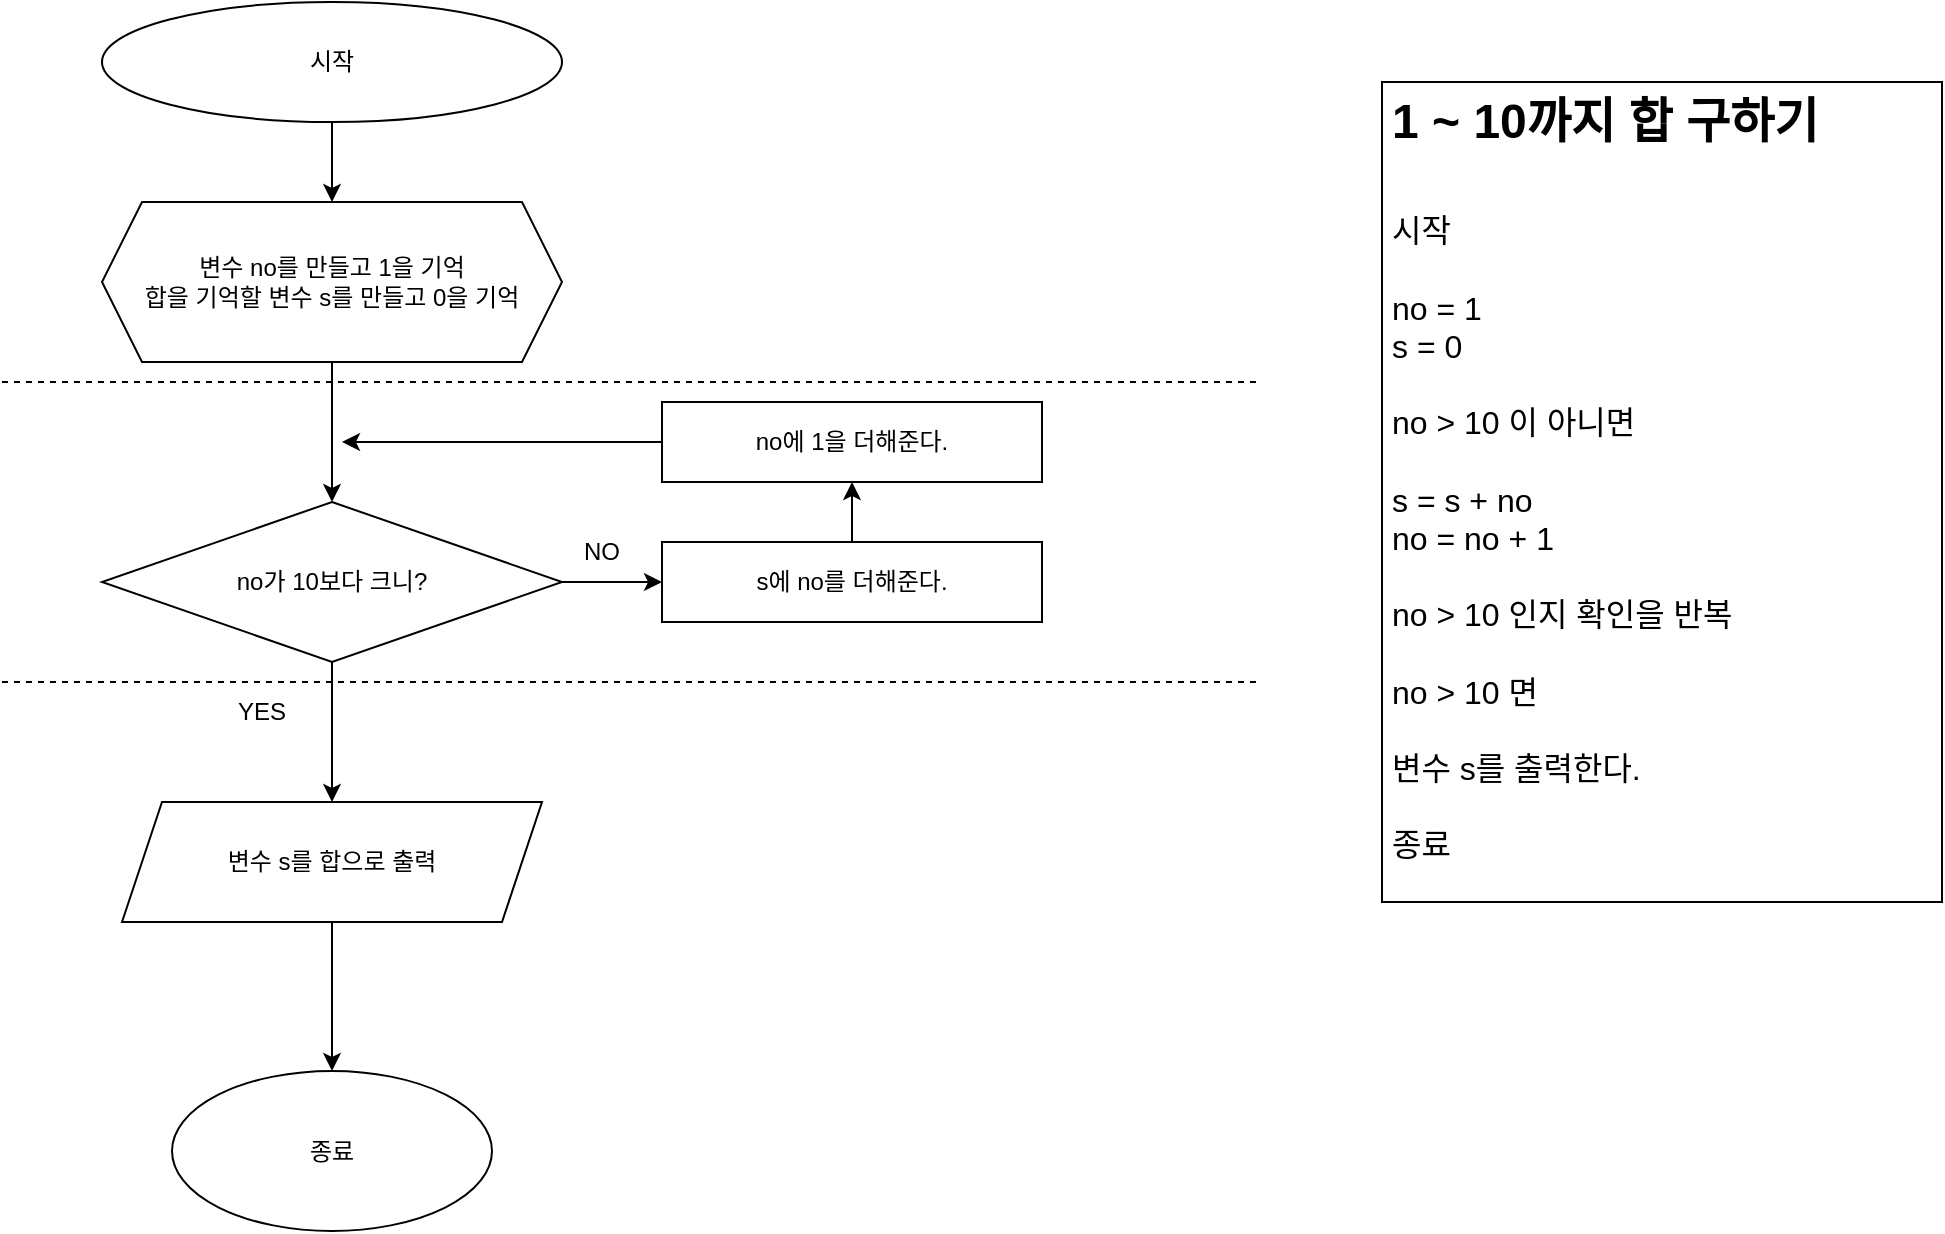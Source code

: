 <mxfile version="23.0.2" type="device">
  <diagram id="C5RBs43oDa-KdzZeNtuy" name="Page-1">
    <mxGraphModel dx="678" dy="680" grid="1" gridSize="10" guides="1" tooltips="1" connect="1" arrows="1" fold="1" page="1" pageScale="1" pageWidth="827" pageHeight="1169" math="0" shadow="0">
      <root>
        <mxCell id="WIyWlLk6GJQsqaUBKTNV-0" />
        <mxCell id="WIyWlLk6GJQsqaUBKTNV-1" parent="WIyWlLk6GJQsqaUBKTNV-0" />
        <mxCell id="ehCLdnLUwjC1sSDMOlQH-0" value="시작" style="ellipse;whiteSpace=wrap;html=1;" vertex="1" parent="WIyWlLk6GJQsqaUBKTNV-1">
          <mxGeometry x="110" y="50" width="230" height="60" as="geometry" />
        </mxCell>
        <mxCell id="ehCLdnLUwjC1sSDMOlQH-1" value="종료" style="ellipse;whiteSpace=wrap;html=1;" vertex="1" parent="WIyWlLk6GJQsqaUBKTNV-1">
          <mxGeometry x="145" y="584.5" width="160" height="80" as="geometry" />
        </mxCell>
        <mxCell id="ehCLdnLUwjC1sSDMOlQH-2" value="변수 no를 만들고 1을 기억&lt;br&gt;합을 기억할 변수 s를 만들고 0을 기억" style="shape=hexagon;perimeter=hexagonPerimeter2;whiteSpace=wrap;html=1;fixedSize=1;" vertex="1" parent="WIyWlLk6GJQsqaUBKTNV-1">
          <mxGeometry x="110" y="150" width="230" height="80" as="geometry" />
        </mxCell>
        <mxCell id="ehCLdnLUwjC1sSDMOlQH-3" value="" style="endArrow=classic;html=1;rounded=0;exitX=0.5;exitY=1;exitDx=0;exitDy=0;entryX=0.5;entryY=0;entryDx=0;entryDy=0;" edge="1" parent="WIyWlLk6GJQsqaUBKTNV-1" source="ehCLdnLUwjC1sSDMOlQH-0" target="ehCLdnLUwjC1sSDMOlQH-2">
          <mxGeometry width="50" height="50" relative="1" as="geometry">
            <mxPoint x="210" y="390" as="sourcePoint" />
            <mxPoint x="260" y="340" as="targetPoint" />
          </mxGeometry>
        </mxCell>
        <mxCell id="ehCLdnLUwjC1sSDMOlQH-4" value="no가 10보다 크니?" style="rhombus;whiteSpace=wrap;html=1;" vertex="1" parent="WIyWlLk6GJQsqaUBKTNV-1">
          <mxGeometry x="110" y="300" width="230" height="80" as="geometry" />
        </mxCell>
        <mxCell id="ehCLdnLUwjC1sSDMOlQH-5" value="" style="endArrow=classic;html=1;rounded=0;exitX=0.5;exitY=1;exitDx=0;exitDy=0;entryX=0.5;entryY=0;entryDx=0;entryDy=0;" edge="1" parent="WIyWlLk6GJQsqaUBKTNV-1" source="ehCLdnLUwjC1sSDMOlQH-2" target="ehCLdnLUwjC1sSDMOlQH-4">
          <mxGeometry width="50" height="50" relative="1" as="geometry">
            <mxPoint x="210" y="420" as="sourcePoint" />
            <mxPoint x="260" y="370" as="targetPoint" />
          </mxGeometry>
        </mxCell>
        <mxCell id="ehCLdnLUwjC1sSDMOlQH-6" value="" style="endArrow=classic;html=1;rounded=0;exitX=0.5;exitY=1;exitDx=0;exitDy=0;" edge="1" parent="WIyWlLk6GJQsqaUBKTNV-1" source="ehCLdnLUwjC1sSDMOlQH-4" target="ehCLdnLUwjC1sSDMOlQH-7">
          <mxGeometry width="50" height="50" relative="1" as="geometry">
            <mxPoint x="210" y="520" as="sourcePoint" />
            <mxPoint x="230" y="450" as="targetPoint" />
          </mxGeometry>
        </mxCell>
        <mxCell id="ehCLdnLUwjC1sSDMOlQH-7" value="변수 s를 합으로 출력" style="shape=parallelogram;perimeter=parallelogramPerimeter;whiteSpace=wrap;html=1;fixedSize=1;" vertex="1" parent="WIyWlLk6GJQsqaUBKTNV-1">
          <mxGeometry x="120" y="450" width="210" height="60" as="geometry" />
        </mxCell>
        <mxCell id="ehCLdnLUwjC1sSDMOlQH-8" value="" style="endArrow=classic;html=1;rounded=0;exitX=0.5;exitY=1;exitDx=0;exitDy=0;entryX=0.5;entryY=0;entryDx=0;entryDy=0;" edge="1" parent="WIyWlLk6GJQsqaUBKTNV-1" source="ehCLdnLUwjC1sSDMOlQH-7" target="ehCLdnLUwjC1sSDMOlQH-1">
          <mxGeometry width="50" height="50" relative="1" as="geometry">
            <mxPoint x="210" y="520" as="sourcePoint" />
            <mxPoint x="230" y="640" as="targetPoint" />
          </mxGeometry>
        </mxCell>
        <mxCell id="ehCLdnLUwjC1sSDMOlQH-9" value="YES" style="text;html=1;strokeColor=none;fillColor=none;align=center;verticalAlign=middle;whiteSpace=wrap;rounded=0;" vertex="1" parent="WIyWlLk6GJQsqaUBKTNV-1">
          <mxGeometry x="160" y="390" width="60" height="30" as="geometry" />
        </mxCell>
        <mxCell id="ehCLdnLUwjC1sSDMOlQH-10" value="" style="endArrow=classic;html=1;rounded=0;exitX=1;exitY=0.5;exitDx=0;exitDy=0;" edge="1" parent="WIyWlLk6GJQsqaUBKTNV-1" source="ehCLdnLUwjC1sSDMOlQH-4" target="ehCLdnLUwjC1sSDMOlQH-11">
          <mxGeometry width="50" height="50" relative="1" as="geometry">
            <mxPoint x="210" y="520" as="sourcePoint" />
            <mxPoint x="380" y="340" as="targetPoint" />
          </mxGeometry>
        </mxCell>
        <mxCell id="ehCLdnLUwjC1sSDMOlQH-11" value="s에 no를 더해준다." style="rounded=0;whiteSpace=wrap;html=1;" vertex="1" parent="WIyWlLk6GJQsqaUBKTNV-1">
          <mxGeometry x="390" y="320" width="190" height="40" as="geometry" />
        </mxCell>
        <mxCell id="ehCLdnLUwjC1sSDMOlQH-12" value="no에 1을 더해준다." style="rounded=0;whiteSpace=wrap;html=1;" vertex="1" parent="WIyWlLk6GJQsqaUBKTNV-1">
          <mxGeometry x="390" y="250" width="190" height="40" as="geometry" />
        </mxCell>
        <mxCell id="ehCLdnLUwjC1sSDMOlQH-13" value="" style="endArrow=classic;html=1;rounded=0;exitX=0.5;exitY=0;exitDx=0;exitDy=0;entryX=0.5;entryY=1;entryDx=0;entryDy=0;" edge="1" parent="WIyWlLk6GJQsqaUBKTNV-1" source="ehCLdnLUwjC1sSDMOlQH-11" target="ehCLdnLUwjC1sSDMOlQH-12">
          <mxGeometry width="50" height="50" relative="1" as="geometry">
            <mxPoint x="330" y="520" as="sourcePoint" />
            <mxPoint x="380" y="470" as="targetPoint" />
          </mxGeometry>
        </mxCell>
        <mxCell id="ehCLdnLUwjC1sSDMOlQH-14" value="" style="endArrow=classic;html=1;rounded=0;exitX=0;exitY=0.5;exitDx=0;exitDy=0;" edge="1" parent="WIyWlLk6GJQsqaUBKTNV-1" source="ehCLdnLUwjC1sSDMOlQH-12">
          <mxGeometry width="50" height="50" relative="1" as="geometry">
            <mxPoint x="330" y="520" as="sourcePoint" />
            <mxPoint x="230" y="270" as="targetPoint" />
          </mxGeometry>
        </mxCell>
        <mxCell id="ehCLdnLUwjC1sSDMOlQH-15" value="NO" style="text;html=1;strokeColor=none;fillColor=none;align=center;verticalAlign=middle;whiteSpace=wrap;rounded=0;" vertex="1" parent="WIyWlLk6GJQsqaUBKTNV-1">
          <mxGeometry x="330" y="310" width="60" height="30" as="geometry" />
        </mxCell>
        <mxCell id="ehCLdnLUwjC1sSDMOlQH-16" value="" style="endArrow=none;dashed=1;html=1;rounded=0;" edge="1" parent="WIyWlLk6GJQsqaUBKTNV-1">
          <mxGeometry width="50" height="50" relative="1" as="geometry">
            <mxPoint x="60" y="390" as="sourcePoint" />
            <mxPoint x="690" y="390" as="targetPoint" />
          </mxGeometry>
        </mxCell>
        <mxCell id="ehCLdnLUwjC1sSDMOlQH-17" value="" style="endArrow=none;dashed=1;html=1;rounded=0;" edge="1" parent="WIyWlLk6GJQsqaUBKTNV-1">
          <mxGeometry width="50" height="50" relative="1" as="geometry">
            <mxPoint x="60" y="240" as="sourcePoint" />
            <mxPoint x="690" y="240" as="targetPoint" />
          </mxGeometry>
        </mxCell>
        <mxCell id="ehCLdnLUwjC1sSDMOlQH-18" value="&lt;h1&gt;1 ~ 10까지 합 구하기&lt;/h1&gt;&lt;div&gt;&lt;br&gt;&lt;/div&gt;&lt;div style=&quot;font-size: 16px;&quot;&gt;시작&lt;/div&gt;&lt;div style=&quot;font-size: 16px;&quot;&gt;&lt;br&gt;&lt;/div&gt;&lt;div style=&quot;font-size: 16px;&quot;&gt;no = 1&lt;/div&gt;&lt;div style=&quot;font-size: 16px;&quot;&gt;s = 0&lt;/div&gt;&lt;div style=&quot;font-size: 16px;&quot;&gt;&lt;br&gt;&lt;/div&gt;&lt;div style=&quot;font-size: 16px;&quot;&gt;no &amp;gt; 10 이 아니면&lt;/div&gt;&lt;div style=&quot;font-size: 16px;&quot;&gt;&lt;br&gt;&lt;/div&gt;&lt;div style=&quot;font-size: 16px;&quot;&gt;s = s + no&lt;/div&gt;&lt;div style=&quot;font-size: 16px;&quot;&gt;no = no + 1&lt;/div&gt;&lt;div style=&quot;font-size: 16px;&quot;&gt;&lt;br&gt;&lt;/div&gt;&lt;div style=&quot;font-size: 16px;&quot;&gt;no &amp;gt; 10 인지 확인을 반복&lt;/div&gt;&lt;div style=&quot;font-size: 16px;&quot;&gt;&lt;br&gt;&lt;/div&gt;&lt;div style=&quot;font-size: 16px;&quot;&gt;no &amp;gt; 10 면&amp;nbsp;&lt;/div&gt;&lt;div style=&quot;font-size: 16px;&quot;&gt;&lt;br&gt;&lt;/div&gt;&lt;div style=&quot;font-size: 16px;&quot;&gt;변수 s를 출력한다.&lt;/div&gt;&lt;div style=&quot;font-size: 16px;&quot;&gt;&lt;br&gt;&lt;/div&gt;&lt;div style=&quot;font-size: 16px;&quot;&gt;종료&lt;/div&gt;&lt;div style=&quot;font-size: 16px;&quot;&gt;&lt;br&gt;&lt;/div&gt;" style="text;html=1;strokeColor=default;fillColor=none;spacing=5;spacingTop=-20;whiteSpace=wrap;overflow=hidden;rounded=0;" vertex="1" parent="WIyWlLk6GJQsqaUBKTNV-1">
          <mxGeometry x="750" y="90" width="280" height="410" as="geometry" />
        </mxCell>
      </root>
    </mxGraphModel>
  </diagram>
</mxfile>
